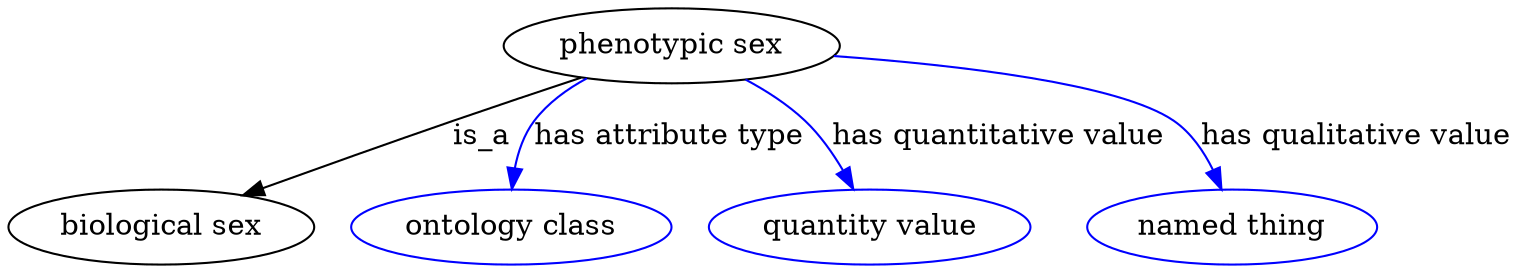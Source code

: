 digraph {
	graph [bb="0,0,572.79,123"];
	node [label="\N"];
	"phenotypic sex"	 [height=0.5,
		label="phenotypic sex",
		pos="265.79,105",
		width=1.7693];
	"biological sex"	 [height=0.5,
		pos="59.795,18",
		width=1.661];
	"phenotypic sex" -> "biological sex"	 [label=is_a,
		lp="186.79,61.5",
		pos="e,94.58,32.691 229.91,89.846 194.99,75.098 141.84,52.651 104.26,36.778"];
	"has attribute type"	 [color=blue,
		height=0.5,
		label="ontology class",
		pos="199.79,18",
		width=1.7151];
	"phenotypic sex" -> "has attribute type"	 [color=blue,
		label="has attribute type",
		lp="267.79,61.5",
		pos="e,204.78,36.145 240.38,88.308 233.36,82.793 226.2,76.204 220.79,69 215.57,62.028 211.4,53.569 208.21,45.56",
		style=solid];
	"has quantitative value"	 [color=blue,
		height=0.5,
		label="quantity value",
		pos="340.79,18",
		width=1.6971];
	"phenotypic sex" -> "has quantitative value"	 [color=blue,
		label="has quantitative value",
		lp="384.29,61.5",
		pos="e,333.97,36.229 292.87,88.536 300.59,82.985 308.57,76.32 314.79,69 320.72,62.032 325.74,53.486 329.74,45.395",
		style=solid];
	"has qualitative value"	 [color=blue,
		height=0.5,
		label="named thing",
		pos="478.79,18",
		width=1.5346];
	"phenotypic sex" -> "has qualitative value"	 [color=blue,
		label="has qualitative value",
		lp="516.79,61.5",
		pos="e,472.25,36.04 325.21,98.474 370.48,92.552 428.26,82.653 447.79,69 456.3,63.053 462.9,53.949 467.78,45.07",
		style=solid];
}
